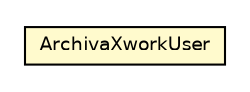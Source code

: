 #!/usr/local/bin/dot
#
# Class diagram 
# Generated by UmlGraph version 4.6 (http://www.spinellis.gr/sw/umlgraph)
#

digraph G {
	edge [fontname="Helvetica",fontsize=10,labelfontname="Helvetica",labelfontsize=10];
	node [fontname="Helvetica",fontsize=10,shape=plaintext];
	// org.apache.maven.archiva.security.ArchivaXworkUser
	c152139 [label=<<table border="0" cellborder="1" cellspacing="0" cellpadding="2" port="p" bgcolor="lemonChiffon" href="./ArchivaXworkUser.html">
		<tr><td><table border="0" cellspacing="0" cellpadding="1">
			<tr><td> ArchivaXworkUser </td></tr>
		</table></td></tr>
		</table>>, fontname="Helvetica", fontcolor="black", fontsize=9.0];
}

